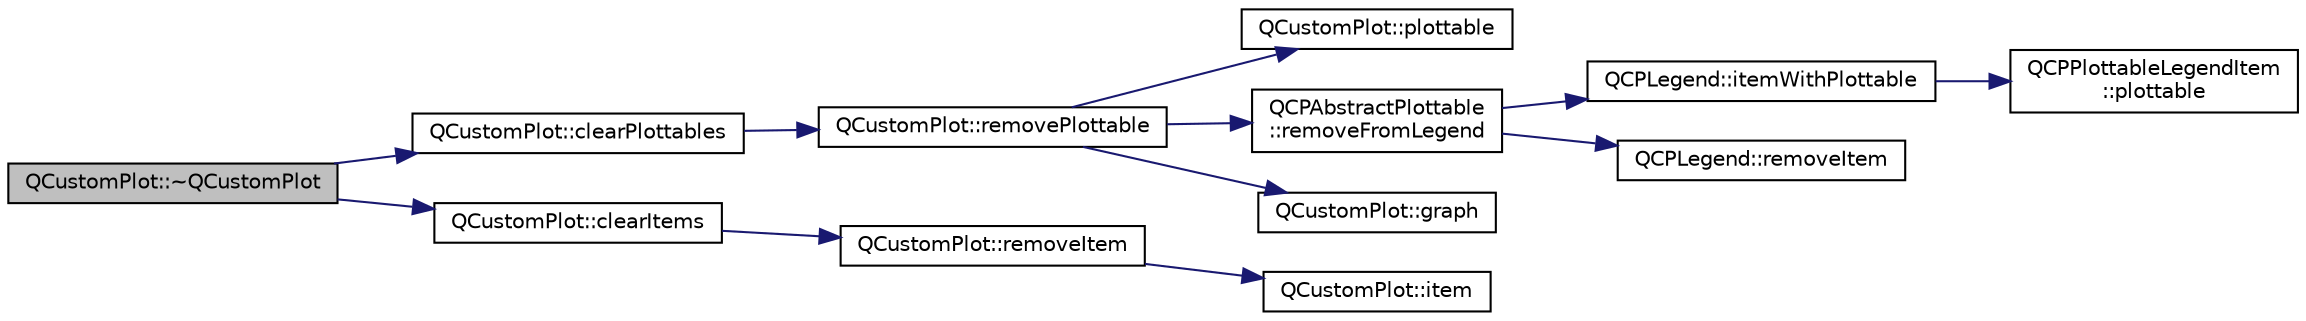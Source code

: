 digraph "QCustomPlot::~QCustomPlot"
{
  edge [fontname="Helvetica",fontsize="10",labelfontname="Helvetica",labelfontsize="10"];
  node [fontname="Helvetica",fontsize="10",shape=record];
  rankdir="LR";
  Node56 [label="QCustomPlot::~QCustomPlot",height=0.2,width=0.4,color="black", fillcolor="grey75", style="filled", fontcolor="black"];
  Node56 -> Node57 [color="midnightblue",fontsize="10",style="solid",fontname="Helvetica"];
  Node57 [label="QCustomPlot::clearPlottables",height=0.2,width=0.4,color="black", fillcolor="white", style="filled",URL="$dd/d9b/class_q_custom_plot.html#a9a409bb3201878adb7ffba1c89c4e004"];
  Node57 -> Node58 [color="midnightblue",fontsize="10",style="solid",fontname="Helvetica"];
  Node58 [label="QCustomPlot::removePlottable",height=0.2,width=0.4,color="black", fillcolor="white", style="filled",URL="$dd/d9b/class_q_custom_plot.html#af3dafd56884208474f311d6226513ab2"];
  Node58 -> Node59 [color="midnightblue",fontsize="10",style="solid",fontname="Helvetica"];
  Node59 [label="QCustomPlot::plottable",height=0.2,width=0.4,color="black", fillcolor="white", style="filled",URL="$dd/d9b/class_q_custom_plot.html#adea38bdc660da9412ba69fb939031567"];
  Node58 -> Node60 [color="midnightblue",fontsize="10",style="solid",fontname="Helvetica"];
  Node60 [label="QCPAbstractPlottable\l::removeFromLegend",height=0.2,width=0.4,color="black", fillcolor="white", style="filled",URL="$d4/d89/class_q_c_p_abstract_plottable.html#ac95fb2604d9106d0852ad9ceb326fe8c"];
  Node60 -> Node61 [color="midnightblue",fontsize="10",style="solid",fontname="Helvetica"];
  Node61 [label="QCPLegend::itemWithPlottable",height=0.2,width=0.4,color="black", fillcolor="white", style="filled",URL="$d9/db1/class_q_c_p_legend.html#a91e790002d8bf15a20628a8e8841e397"];
  Node61 -> Node62 [color="midnightblue",fontsize="10",style="solid",fontname="Helvetica"];
  Node62 [label="QCPPlottableLegendItem\l::plottable",height=0.2,width=0.4,color="black", fillcolor="white", style="filled",URL="$da/d24/class_q_c_p_plottable_legend_item.html#af29e9a2c60b4cba0cac2447b8af7b488"];
  Node60 -> Node63 [color="midnightblue",fontsize="10",style="solid",fontname="Helvetica"];
  Node63 [label="QCPLegend::removeItem",height=0.2,width=0.4,color="black", fillcolor="white", style="filled",URL="$d9/db1/class_q_c_p_legend.html#ac91595c3eaa746fe6321d2eb952c63bb"];
  Node58 -> Node64 [color="midnightblue",fontsize="10",style="solid",fontname="Helvetica"];
  Node64 [label="QCustomPlot::graph",height=0.2,width=0.4,color="black", fillcolor="white", style="filled",URL="$dd/d9b/class_q_custom_plot.html#aac190865a67f19af3fdf2136774997af"];
  Node56 -> Node65 [color="midnightblue",fontsize="10",style="solid",fontname="Helvetica"];
  Node65 [label="QCustomPlot::clearItems",height=0.2,width=0.4,color="black", fillcolor="white", style="filled",URL="$dd/d9b/class_q_custom_plot.html#abdfd07d4f0591d0cf967f85013fd3645"];
  Node65 -> Node66 [color="midnightblue",fontsize="10",style="solid",fontname="Helvetica"];
  Node66 [label="QCustomPlot::removeItem",height=0.2,width=0.4,color="black", fillcolor="white", style="filled",URL="$dd/d9b/class_q_custom_plot.html#ae04446557292551e8fb6e2c106e1848d"];
  Node66 -> Node67 [color="midnightblue",fontsize="10",style="solid",fontname="Helvetica"];
  Node67 [label="QCustomPlot::item",height=0.2,width=0.4,color="black", fillcolor="white", style="filled",URL="$dd/d9b/class_q_custom_plot.html#a12eb2a283cf10a8a9176c01c0443e83e"];
}
